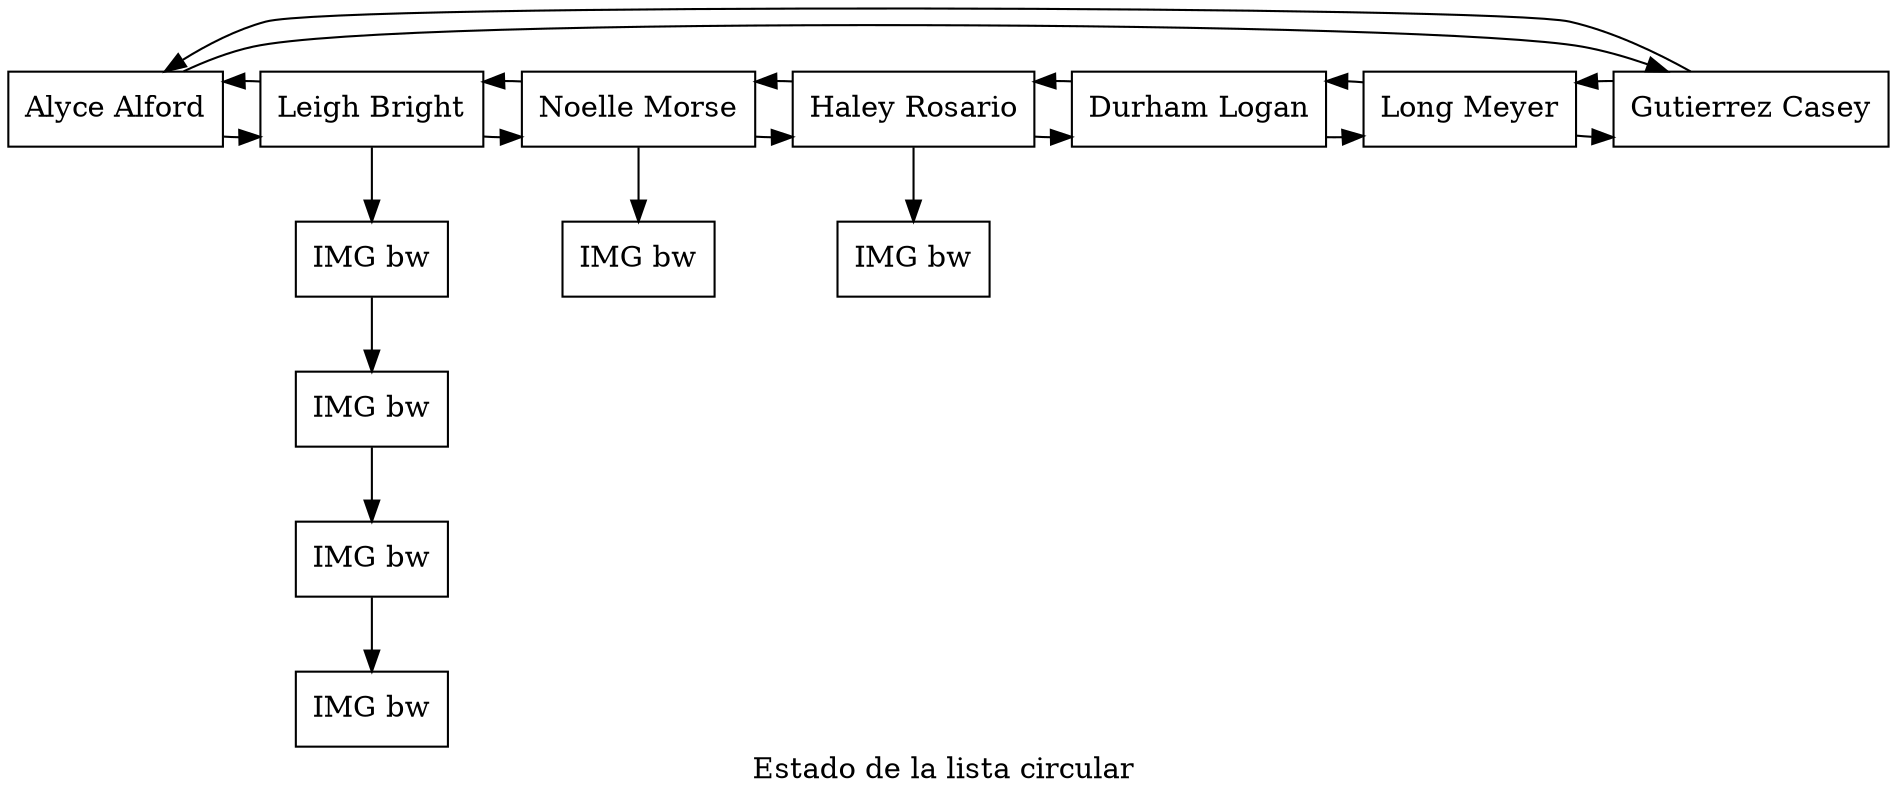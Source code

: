 digraph G{
label="Estado de la lista circular ";
node[shape=box];
nC1149319664[label="Alyce Alford"];
nC2093631819[label="Leigh Bright"];
nP1989780873[label="IMG bw"];
nP1480010240[label="IMG bw"];
nP81628611[label="IMG bw"];
nP1828972342[label="IMG bw"];
nC999966131[label="Noelle Morse"];
nP931919113[label="IMG bw"];
nC1452126962[label="Haley Rosario"];
nP764977973[label="IMG bw"];
nC1607521710[label="Durham Logan"];
nC381259350[label="Long Meyer"];
nC2074407503[label="Gutierrez Casey"];

nC1149319664->nC2093631819;
nC1149319664->nC2074407503;
nC2093631819->nC999966131;
nC2093631819->nC1149319664;
nC2093631819->nP1989780873;
nP1989780873->nP1480010240;
nP1480010240->nP81628611;
nP81628611->nP1828972342;
nC999966131->nC1452126962;
nC999966131->nC2093631819;
nC999966131->nP931919113;
nC1452126962->nC1607521710;
nC1452126962->nC999966131;
nC1452126962->nP764977973;
nC1607521710->nC381259350;
nC1607521710->nC1452126962;
nC381259350->nC2074407503;
nC381259350->nC1607521710;
nC2074407503->nC1149319664;
nC2074407503->nC381259350;

{rank=same;nC1149319664;nC2093631819;nC999966131;nC1452126962;nC1607521710;nC381259350;nC2074407503;}
}